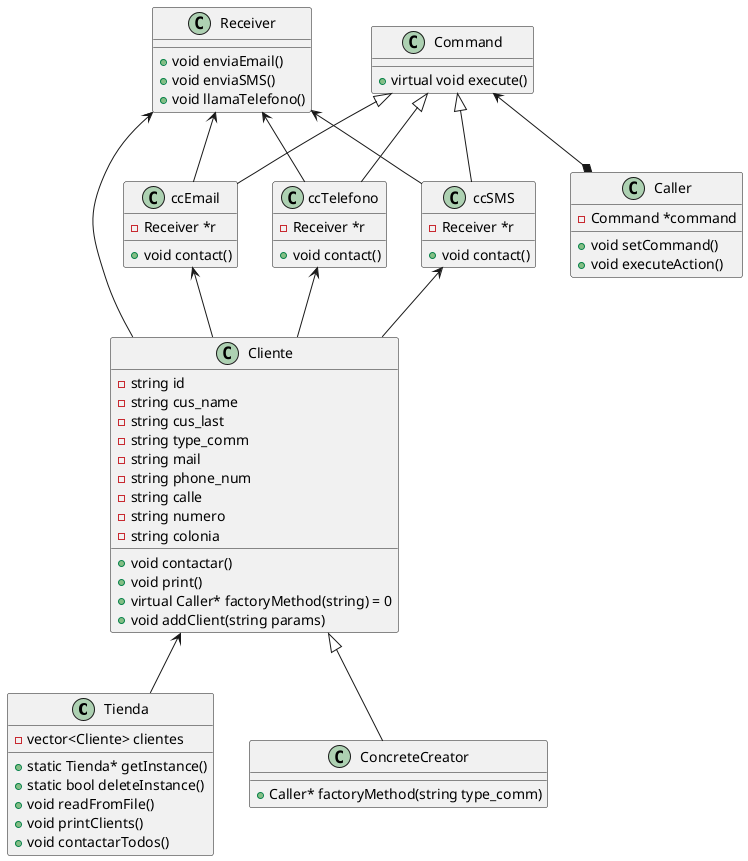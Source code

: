 @startuml

class Tienda {
    -vector<Cliente> clientes
    +static Tienda* getInstance()
    +static bool deleteInstance()
    +void readFromFile()
    +void printClients()
    +void contactarTodos()
}

class Cliente {
    -string id
    -string cus_name
    -string cus_last
    -string type_comm
    -string mail
    -string phone_num
    -string calle
    -string numero
    -string colonia
    +void contactar()
    +void print()
    +virtual Caller* factoryMethod(string) = 0
    +void addClient(string params)
}

class ccEmail {
    +void contact()
    -Receiver *r
}

class ccTelefono {
    +void contact()
    -Receiver *r
}

class ccSMS {
    +void contact()
    -Receiver *r
}

class Caller {
   +void setCommand()
   +void executeAction()
   -Command *command
}
class Receiver {
    +void enviaEmail()
    +void enviaSMS()
    +void llamaTelefono()
}

class ConcreteCreator{
    +Caller* factoryMethod(string type_comm)
}

class Command {
    +virtual void execute()
}

Command <|-- ccTelefono
Command <|-- ccSMS
Command <|-- ccEmail
Receiver <-- Cliente
ccTelefono <-- Cliente
ccSMS <-- Cliente
ccEmail <-- Cliente
Command <--* Caller
Receiver <-- ccTelefono
Receiver <-- ccEmail
Receiver <-- ccSMS
Cliente <-- Tienda
Cliente <|-- ConcreteCreator

@enduml